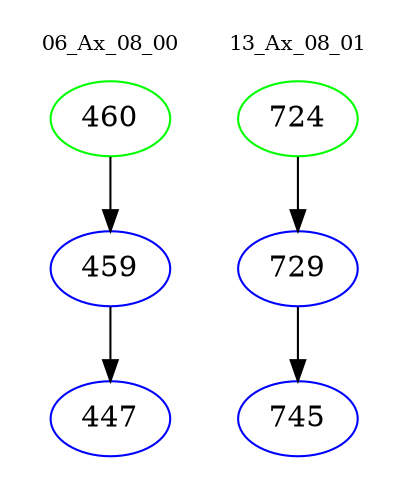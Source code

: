digraph{
subgraph cluster_0 {
color = white
label = "06_Ax_08_00";
fontsize=10;
T0_460 [label="460", color="green"]
T0_460 -> T0_459 [color="black"]
T0_459 [label="459", color="blue"]
T0_459 -> T0_447 [color="black"]
T0_447 [label="447", color="blue"]
}
subgraph cluster_1 {
color = white
label = "13_Ax_08_01";
fontsize=10;
T1_724 [label="724", color="green"]
T1_724 -> T1_729 [color="black"]
T1_729 [label="729", color="blue"]
T1_729 -> T1_745 [color="black"]
T1_745 [label="745", color="blue"]
}
}
